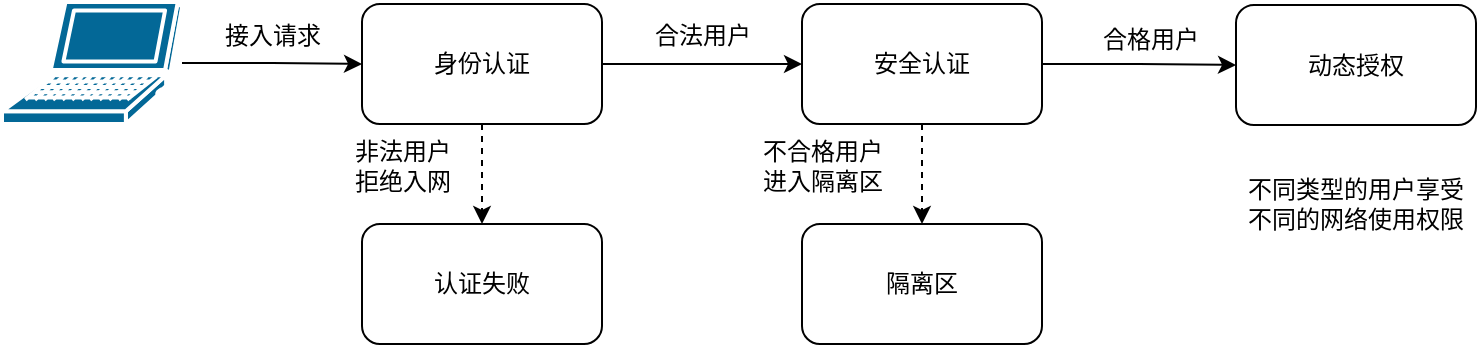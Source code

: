 <mxfile version="22.0.4" type="github">
  <diagram name="第 1 页" id="VND5pcq-Hqs0yGt0yT8e">
    <mxGraphModel dx="1066" dy="725" grid="1" gridSize="10" guides="1" tooltips="1" connect="1" arrows="1" fold="1" page="1" pageScale="1" pageWidth="827" pageHeight="1169" math="0" shadow="0">
      <root>
        <mxCell id="0" />
        <mxCell id="1" parent="0" />
        <mxCell id="fO8qTspgher3NZT-mJDD-20" style="edgeStyle=orthogonalEdgeStyle;rounded=0;orthogonalLoop=1;jettySize=auto;html=1;entryX=0;entryY=0.5;entryDx=0;entryDy=0;fontSize=12;fontFamily=宋体;" parent="1" source="fO8qTspgher3NZT-mJDD-1" target="fO8qTspgher3NZT-mJDD-6" edge="1">
          <mxGeometry relative="1" as="geometry" />
        </mxCell>
        <mxCell id="fO8qTspgher3NZT-mJDD-1" value="" style="shape=mxgraph.cisco.computers_and_peripherals.laptop;sketch=0;html=1;pointerEvents=1;dashed=0;fillColor=#036897;strokeColor=#ffffff;strokeWidth=2;verticalLabelPosition=bottom;verticalAlign=top;align=center;outlineConnect=0;fontSize=12;fontFamily=宋体;" parent="1" vertex="1">
          <mxGeometry x="45" y="289" width="90" height="61" as="geometry" />
        </mxCell>
        <mxCell id="fO8qTspgher3NZT-mJDD-21" value="" style="edgeStyle=orthogonalEdgeStyle;rounded=0;orthogonalLoop=1;jettySize=auto;html=1;fontSize=12;fontFamily=宋体;" parent="1" source="fO8qTspgher3NZT-mJDD-6" target="fO8qTspgher3NZT-mJDD-12" edge="1">
          <mxGeometry relative="1" as="geometry" />
        </mxCell>
        <mxCell id="fO8qTspgher3NZT-mJDD-26" value="合法用户" style="edgeLabel;html=1;align=center;verticalAlign=middle;resizable=0;points=[];fontSize=12;fontFamily=宋体;" parent="fO8qTspgher3NZT-mJDD-21" vertex="1" connectable="0">
          <mxGeometry x="-0.3" y="4" relative="1" as="geometry">
            <mxPoint x="15" y="-10" as="offset" />
          </mxGeometry>
        </mxCell>
        <mxCell id="fO8qTspgher3NZT-mJDD-23" style="edgeStyle=orthogonalEdgeStyle;rounded=0;orthogonalLoop=1;jettySize=auto;html=1;entryX=0.5;entryY=0;entryDx=0;entryDy=0;dashed=1;fontSize=12;fontFamily=宋体;" parent="1" source="fO8qTspgher3NZT-mJDD-6" target="fO8qTspgher3NZT-mJDD-17" edge="1">
          <mxGeometry relative="1" as="geometry" />
        </mxCell>
        <mxCell id="fO8qTspgher3NZT-mJDD-29" value="非法用户&lt;br style=&quot;font-size: 12px;&quot;&gt;拒绝入网" style="edgeLabel;html=1;align=center;verticalAlign=middle;resizable=0;points=[];fontSize=12;fontFamily=宋体;" parent="fO8qTspgher3NZT-mJDD-23" vertex="1" connectable="0">
          <mxGeometry x="-0.542" y="-2" relative="1" as="geometry">
            <mxPoint x="-38" y="9" as="offset" />
          </mxGeometry>
        </mxCell>
        <mxCell id="fO8qTspgher3NZT-mJDD-6" value="身份认证" style="rounded=1;whiteSpace=wrap;html=1;fontSize=12;fontFamily=宋体;" parent="1" vertex="1">
          <mxGeometry x="225" y="290" width="120" height="60" as="geometry" />
        </mxCell>
        <mxCell id="fO8qTspgher3NZT-mJDD-22" style="edgeStyle=orthogonalEdgeStyle;rounded=0;orthogonalLoop=1;jettySize=auto;html=1;entryX=0;entryY=0.5;entryDx=0;entryDy=0;fontSize=12;fontFamily=宋体;" parent="1" source="fO8qTspgher3NZT-mJDD-12" target="fO8qTspgher3NZT-mJDD-15" edge="1">
          <mxGeometry relative="1" as="geometry" />
        </mxCell>
        <mxCell id="fO8qTspgher3NZT-mJDD-27" value="合格用户" style="edgeLabel;html=1;align=center;verticalAlign=middle;resizable=0;points=[];fontSize=12;fontFamily=宋体;" parent="fO8qTspgher3NZT-mJDD-22" vertex="1" connectable="0">
          <mxGeometry x="-0.005" y="3" relative="1" as="geometry">
            <mxPoint x="2" y="-12" as="offset" />
          </mxGeometry>
        </mxCell>
        <mxCell id="fO8qTspgher3NZT-mJDD-24" style="edgeStyle=orthogonalEdgeStyle;rounded=0;orthogonalLoop=1;jettySize=auto;html=1;entryX=0.5;entryY=0;entryDx=0;entryDy=0;dashed=1;fontSize=12;fontFamily=宋体;" parent="1" source="fO8qTspgher3NZT-mJDD-12" target="fO8qTspgher3NZT-mJDD-18" edge="1">
          <mxGeometry relative="1" as="geometry" />
        </mxCell>
        <mxCell id="fO8qTspgher3NZT-mJDD-30" value="不合格用户&lt;br style=&quot;font-size: 12px;&quot;&gt;进入隔离区" style="edgeLabel;html=1;align=center;verticalAlign=middle;resizable=0;points=[];fontSize=12;fontFamily=宋体;" parent="fO8qTspgher3NZT-mJDD-24" vertex="1" connectable="0">
          <mxGeometry x="-0.342" y="-2" relative="1" as="geometry">
            <mxPoint x="-48" y="4" as="offset" />
          </mxGeometry>
        </mxCell>
        <mxCell id="fO8qTspgher3NZT-mJDD-12" value="安全认证" style="rounded=1;whiteSpace=wrap;html=1;fontSize=12;fontFamily=宋体;" parent="1" vertex="1">
          <mxGeometry x="445" y="290" width="120" height="60" as="geometry" />
        </mxCell>
        <mxCell id="fO8qTspgher3NZT-mJDD-15" value="动态授权" style="rounded=1;whiteSpace=wrap;html=1;fontSize=12;fontFamily=宋体;" parent="1" vertex="1">
          <mxGeometry x="662" y="290.5" width="120" height="60" as="geometry" />
        </mxCell>
        <mxCell id="fO8qTspgher3NZT-mJDD-17" value="认证失败" style="rounded=1;whiteSpace=wrap;html=1;fontSize=12;fontFamily=宋体;" parent="1" vertex="1">
          <mxGeometry x="225" y="400" width="120" height="60" as="geometry" />
        </mxCell>
        <mxCell id="fO8qTspgher3NZT-mJDD-18" value="隔离区" style="rounded=1;whiteSpace=wrap;html=1;fontSize=12;fontFamily=宋体;" parent="1" vertex="1">
          <mxGeometry x="445" y="400" width="120" height="60" as="geometry" />
        </mxCell>
        <mxCell id="fO8qTspgher3NZT-mJDD-25" value="接入请求" style="text;html=1;align=center;verticalAlign=middle;resizable=0;points=[];autosize=1;strokeColor=none;fillColor=none;fontSize=12;fontFamily=宋体;" parent="1" vertex="1">
          <mxGeometry x="145" y="290.5" width="70" height="30" as="geometry" />
        </mxCell>
        <mxCell id="fO8qTspgher3NZT-mJDD-31" value="不同类型的用户享受不同的网络使用权限" style="rounded=1;whiteSpace=wrap;html=1;strokeColor=none;fontSize=12;fontFamily=宋体;" parent="1" vertex="1">
          <mxGeometry x="662" y="360" width="120" height="60" as="geometry" />
        </mxCell>
      </root>
    </mxGraphModel>
  </diagram>
</mxfile>
